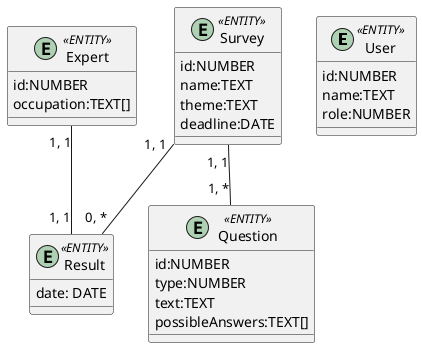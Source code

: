 @startuml

  entity User <<ENTITY>> {
    id:NUMBER
    name:TEXT
    role:NUMBER
  }
  
  entity Expert <<ENTITY>>{
    id:NUMBER
    occupation:TEXT[]
  }
  
  entity Survey <<ENTITY>>{
    id:NUMBER
    name:TEXT
    theme:TEXT
    deadline:DATE
  }
  
  entity Question <<ENTITY>>{
    id:NUMBER
    type:NUMBER
    text:TEXT
    possibleAnswers:TEXT[]
  }

  entity Result <<ENTITY>> {
    date: DATE
  }
  
  Question "1, *" -u- "1, 1" Survey
  Result "0, *" -u- "1, 1" Survey
  Result "1, 1" -u- "1, 1" Expert
      
@enduml
